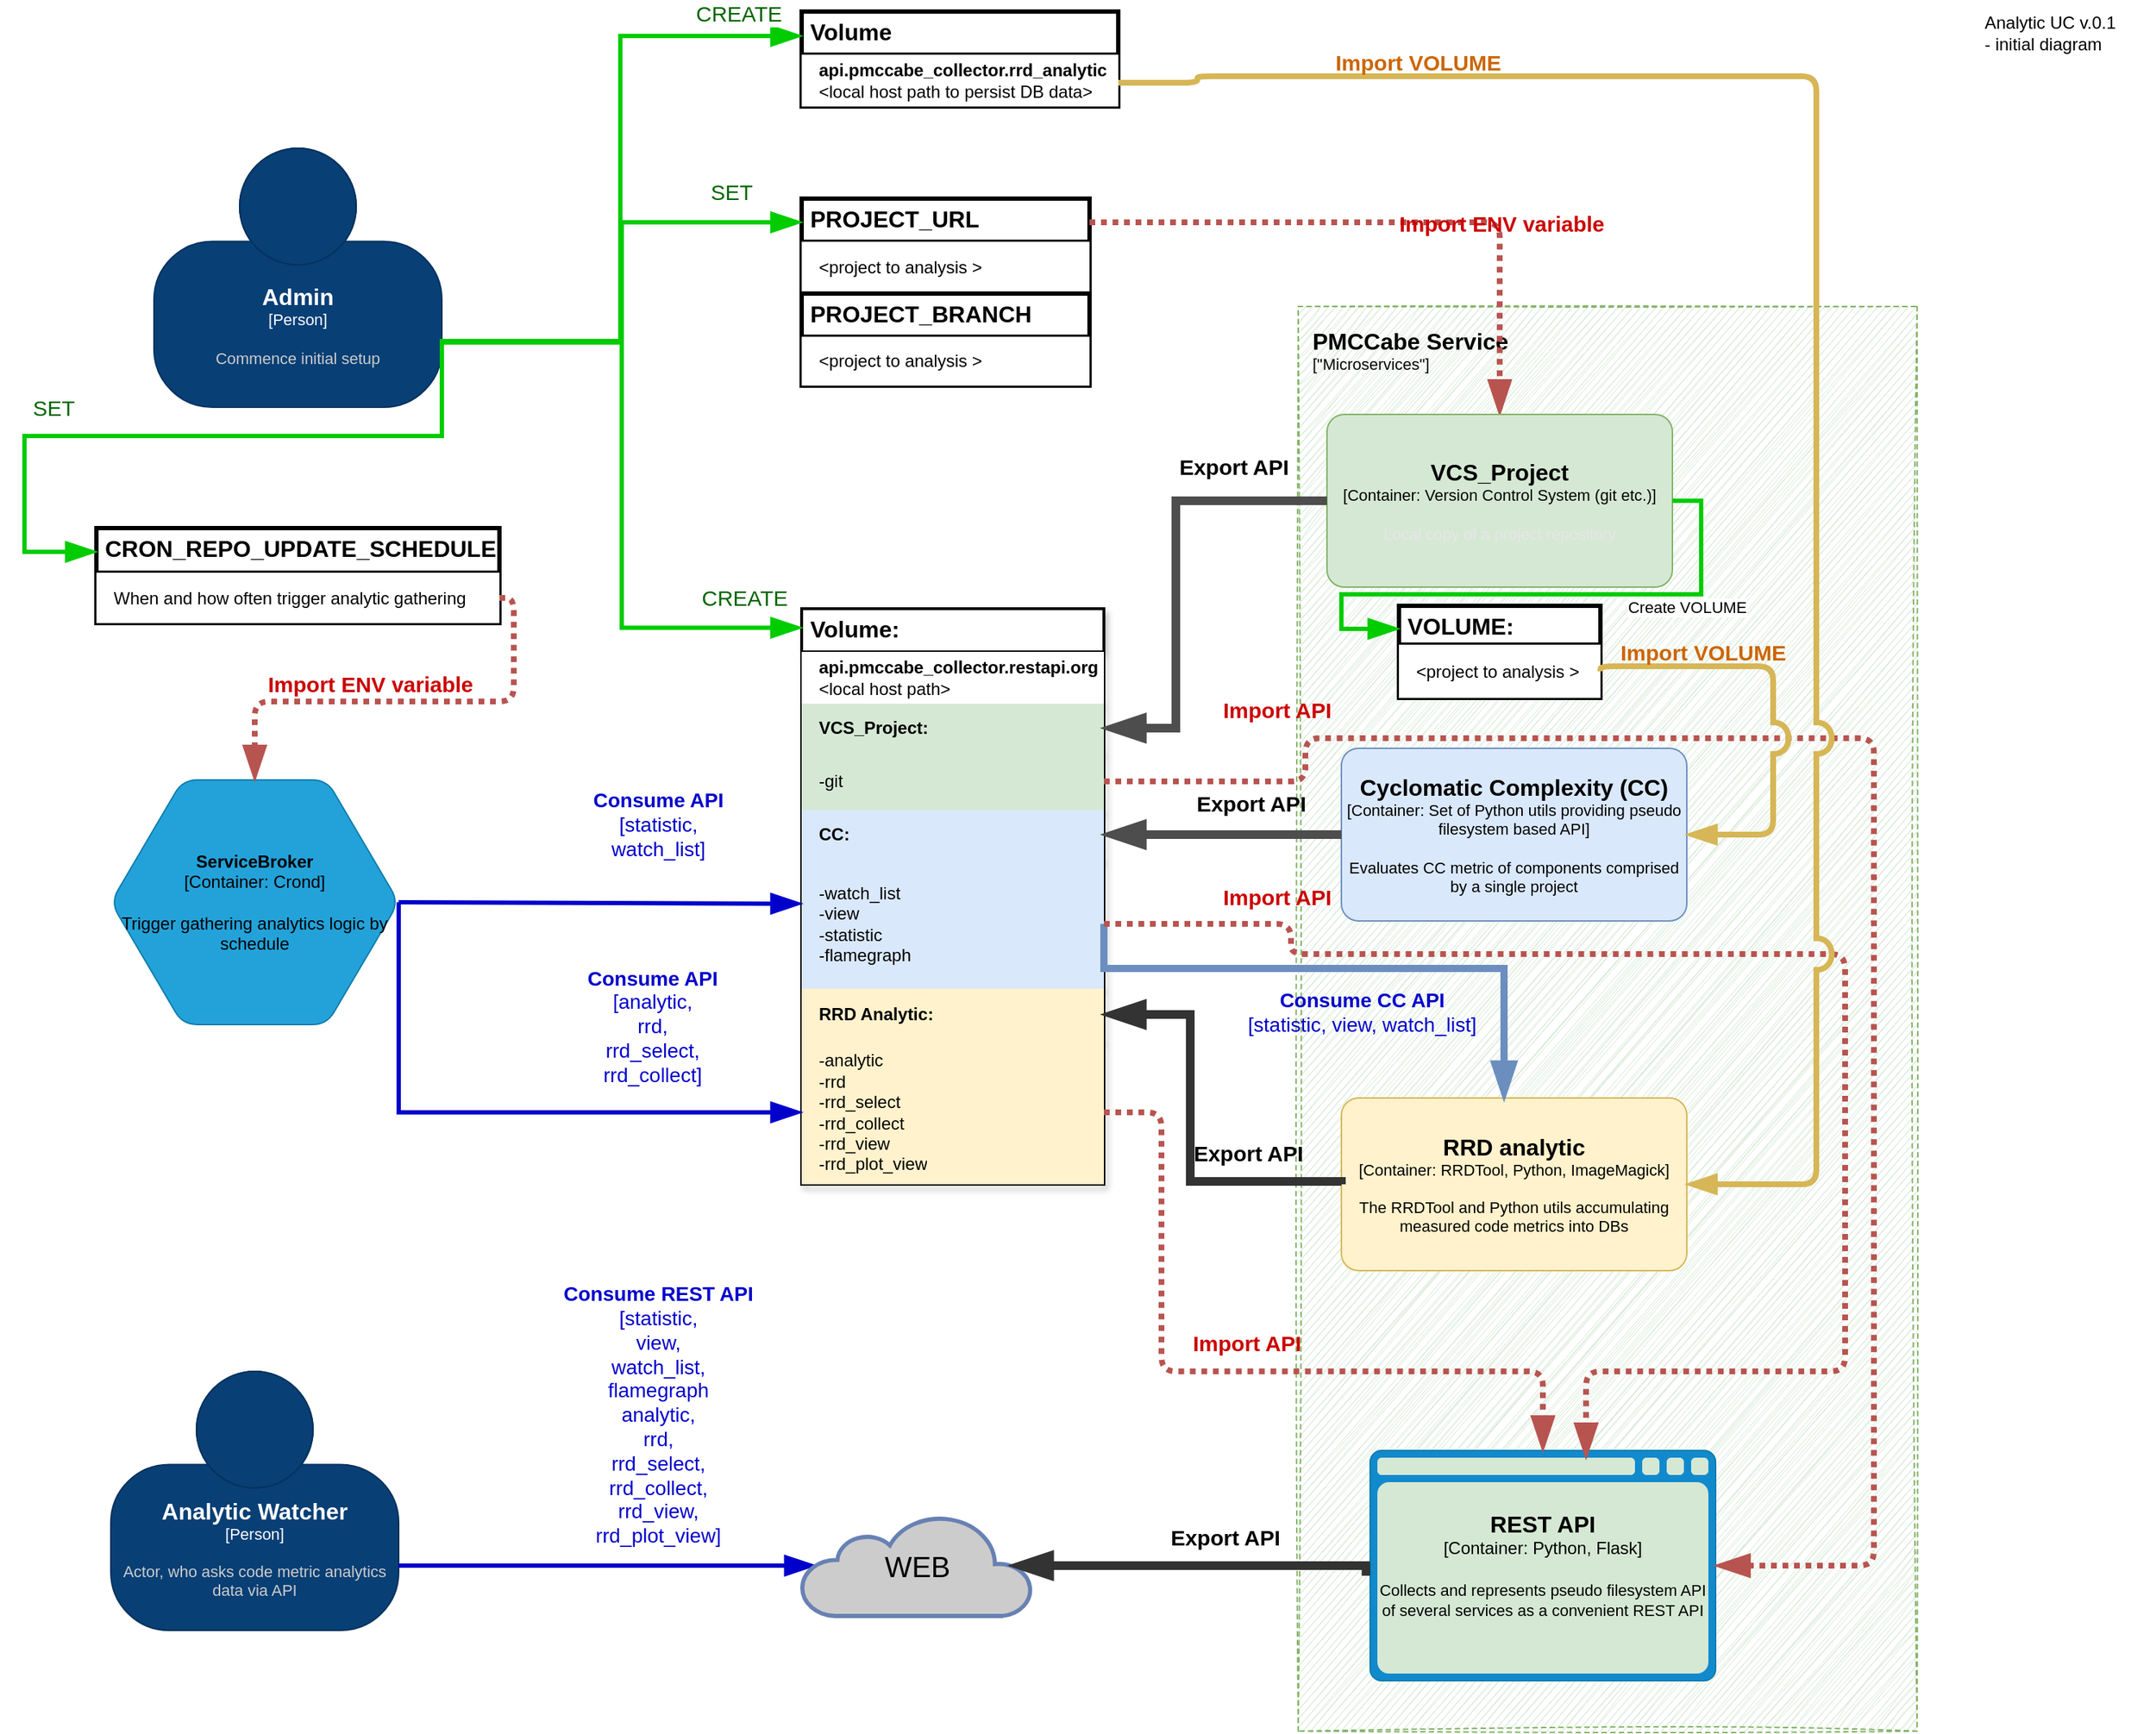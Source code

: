 <mxfile version="21.6.5" type="device">
  <diagram name="Page-1" id="IZ1iP5sBruCZ6rwAAdyG">
    <mxGraphModel dx="3110" dy="1865" grid="1" gridSize="10" guides="1" tooltips="1" connect="1" arrows="1" fold="1" page="1" pageScale="1" pageWidth="180" pageHeight="50" math="0" shadow="0">
      <root>
        <mxCell id="0" />
        <mxCell id="1" parent="0" />
        <object placeholders="1" c4Name="PMCCabe Service" c4Type="SystemScopeBoundary" c4Application="&quot;Microservices&quot;" label="&lt;font style=&quot;font-size: 16px&quot;&gt;&lt;b&gt;&lt;div style=&quot;text-align: left&quot;&gt;%c4Name%&lt;/div&gt;&lt;/b&gt;&lt;/font&gt;&lt;div style=&quot;text-align: left&quot;&gt;[%c4Application%]&lt;/div&gt;" id="Bd3FaW5UfeAnrvADQC-J-1">
          <mxCell style="rounded=0;fontSize=11;whiteSpace=wrap;html=1;arcSize=20;labelBackgroundColor=none;align=left;verticalAlign=top;labelBorderColor=none;spacingTop=0;spacing=10;metaEdit=1;rotatable=0;perimeter=rectanglePerimeter;noLabel=0;labelPadding=0;allowArrows=0;connectable=0;expand=0;recursiveResize=0;editable=1;pointerEvents=0;absoluteArcSize=1;points=[[0.25,0,0],[0.5,0,0],[0.75,0,0],[1,0.25,0],[1,0.5,0],[1,0.75,0],[0.75,1,0],[0.5,1,0],[0.25,1,0],[0,0.75,0],[0,0.5,0],[0,0.25,0]];fillColor=#d5e8d4;strokeColor=#82b366;dashed=1;glass=0;sketch=1;curveFitting=1;jiggle=2;shadow=0;" vertex="1" parent="1">
            <mxGeometry x="275" y="-270" width="430" height="990" as="geometry" />
          </mxCell>
        </object>
        <object placeholders="1" c4Name="Cyclomatic Complexity (CC)" c4Type="Container" c4Technology="Set of Python utils providing pseudo filesystem based API" c4Description="Evaluates CC metric of components comprised by a single project" label="&lt;font style=&quot;font-size: 16px&quot;&gt;&lt;b&gt;%c4Name%&lt;/b&gt;&lt;/font&gt;&lt;div&gt;[%c4Type%: %c4Technology%]&lt;/div&gt;&lt;br&gt;&lt;div&gt;&lt;font style=&quot;font-size: 11px&quot;&gt;&lt;font&gt;%c4Description%&lt;/font&gt;&lt;/font&gt;&lt;/div&gt;" id="Bd3FaW5UfeAnrvADQC-J-2">
          <mxCell style="rounded=1;whiteSpace=wrap;html=1;fontSize=11;labelBackgroundColor=none;fillColor=#dae8fc;align=center;arcSize=10;strokeColor=#6c8ebf;metaEdit=1;resizable=0;points=[[0.25,0,0],[0.5,0,0],[0.75,0,0],[1,0.25,0],[1,0.5,0],[1,0.75,0],[0.75,1,0],[0.5,1,0],[0.25,1,0],[0,0.75,0],[0,0.5,0],[0,0.25,0]];" vertex="1" parent="1">
            <mxGeometry x="305" y="37" width="240" height="120" as="geometry" />
          </mxCell>
        </object>
        <object placeholders="1" c4Name="RRD analytic" c4Type="Container" c4Technology="RRDTool, Python, ImageMagick" c4Description="The RRDTool and Python utils accumulating measured code metrics into DBs" label="&lt;font style=&quot;font-size: 16px&quot;&gt;&lt;b&gt;%c4Name%&lt;/b&gt;&lt;/font&gt;&lt;div&gt;[%c4Type%: %c4Technology%]&lt;/div&gt;&lt;br&gt;&lt;div&gt;&lt;font style=&quot;font-size: 11px&quot;&gt;&lt;font&gt;%c4Description%&lt;/font&gt;&lt;/font&gt;&lt;/div&gt;" id="Bd3FaW5UfeAnrvADQC-J-3">
          <mxCell style="rounded=1;whiteSpace=wrap;html=1;fontSize=11;labelBackgroundColor=none;fillColor=#fff2cc;align=center;arcSize=10;strokeColor=#d6b656;metaEdit=1;resizable=0;points=[[0.25,0,0],[0.5,0,0],[0.75,0,0],[1,0.25,0],[1,0.5,0],[1,0.75,0],[0.75,1,0],[0.5,1,0],[0.25,1,0],[0,0.75,0],[0,0.5,0],[0,0.25,0]];labelBorderColor=none;fontColor=#000000;" vertex="1" parent="1">
            <mxGeometry x="305" y="280" width="240" height="120" as="geometry" />
          </mxCell>
        </object>
        <object placeholders="1" c4Type="REST API" c4Container="Container" c4Technology="Python, Flask" c4Description="Collects and represents pseudo filesystem API of several services as a convenient REST API" label="&lt;font style=&quot;font-size: 16px&quot;&gt;&lt;b&gt;%c4Type%&lt;/b&gt;&lt;/font&gt;&lt;div&gt;[%c4Container%:&amp;nbsp;%c4Technology%]&lt;/div&gt;&lt;br&gt;&lt;div&gt;&lt;font style=&quot;font-size: 11px&quot;&gt;&lt;font&gt;%c4Description%&lt;/font&gt;&lt;/font&gt;&lt;/div&gt;" id="Bd3FaW5UfeAnrvADQC-J-4">
          <mxCell style="shape=mxgraph.c4.webBrowserContainer2;whiteSpace=wrap;html=1;boundedLbl=1;rounded=0;labelBackgroundColor=none;strokeColor=#82b366;fillColor=#d5e8d4;strokeColor=#118ACD;strokeColor2=#0E7DAD;fontSize=12;align=center;metaEdit=1;points=[[0.5,0,0],[1,0.25,0],[1,0.5,0],[1,0.75,0],[0.5,1,0],[0,0.75,0],[0,0.5,0],[0,0.25,0]];resizable=0;" vertex="1" parent="1">
            <mxGeometry x="325" y="525" width="240" height="160" as="geometry" />
          </mxCell>
        </object>
        <object placeholders="1" c4Name="Analytic Watcher" c4Type="Person" c4Description="Actor, who asks code metric analytics data via API" label="&lt;font style=&quot;font-size: 16px&quot;&gt;&lt;b&gt;%c4Name%&lt;/b&gt;&lt;/font&gt;&lt;div&gt;[%c4Type%]&lt;/div&gt;&lt;br&gt;&lt;div&gt;&lt;font style=&quot;font-size: 11px&quot;&gt;&lt;font color=&quot;#cccccc&quot;&gt;%c4Description%&lt;/font&gt;&lt;/div&gt;" id="Bd3FaW5UfeAnrvADQC-J-5">
          <mxCell style="html=1;fontSize=11;dashed=0;whiteSpace=wrap;fillColor=#083F75;strokeColor=#06315C;fontColor=#ffffff;shape=mxgraph.c4.person2;align=center;metaEdit=1;points=[[0.5,0,0],[1,0.5,0],[1,0.75,0],[0.75,1,0],[0.5,1,0],[0.25,1,0],[0,0.75,0],[0,0.5,0]];resizable=0;" vertex="1" parent="1">
            <mxGeometry x="-550" y="470" width="200" height="180" as="geometry" />
          </mxCell>
        </object>
        <mxCell id="Bd3FaW5UfeAnrvADQC-J-6" value="Volume: " style="shape=table;startSize=30;container=1;collapsible=0;childLayout=tableLayout;fontSize=16;align=left;verticalAlign=top;fontStyle=1;spacingLeft=6;spacing=0;resizable=0;strokeWidth=2;perimeterSpacing=0;rounded=0;shadow=1;gradientColor=none;fillStyle=auto;strokeColor=#000000;" vertex="1" parent="1">
          <mxGeometry x="-70" y="-60" width="210" height="400" as="geometry" />
        </mxCell>
        <mxCell id="Bd3FaW5UfeAnrvADQC-J-7" value="" style="shape=tableRow;horizontal=0;startSize=0;swimlaneHead=0;swimlaneBody=0;strokeColor=inherit;top=0;left=0;bottom=0;right=0;collapsible=0;dropTarget=0;fillColor=none;points=[[0,0.5],[1,0.5]];portConstraint=eastwest;fontSize=12;" vertex="1" parent="Bd3FaW5UfeAnrvADQC-J-6">
          <mxGeometry y="30" width="210" height="36" as="geometry" />
        </mxCell>
        <mxCell id="Bd3FaW5UfeAnrvADQC-J-8" value="&lt;b&gt;api.pmccabe_collector.restapi.org&lt;/b&gt;&lt;br&gt;&amp;lt;local host path&amp;gt;" style="shape=partialRectangle;html=1;whiteSpace=wrap;connectable=0;overflow=hidden;top=0;left=0;bottom=0;right=0;pointerEvents=1;fontSize=12;align=left;spacingLeft=10;spacingRight=4;" vertex="1" parent="Bd3FaW5UfeAnrvADQC-J-7">
          <mxGeometry width="210" height="36" as="geometry">
            <mxRectangle width="210" height="36" as="alternateBounds" />
          </mxGeometry>
        </mxCell>
        <mxCell id="Bd3FaW5UfeAnrvADQC-J-48" value="" style="shape=tableRow;horizontal=0;startSize=0;swimlaneHead=0;swimlaneBody=0;strokeColor=inherit;top=0;left=0;bottom=0;right=0;collapsible=0;dropTarget=0;fillColor=none;points=[[0,0.5],[1,0.5]];portConstraint=eastwest;fontSize=12;" vertex="1" parent="Bd3FaW5UfeAnrvADQC-J-6">
          <mxGeometry y="66" width="210" height="34" as="geometry" />
        </mxCell>
        <mxCell id="Bd3FaW5UfeAnrvADQC-J-49" value="&lt;b&gt;VCS_Project:&lt;/b&gt;" style="shape=partialRectangle;html=1;whiteSpace=wrap;connectable=0;strokeColor=#82b366;overflow=hidden;fillColor=#d5e8d4;top=0;left=0;bottom=0;right=0;pointerEvents=1;fontSize=12;align=left;spacingLeft=10;spacingRight=4;" vertex="1" parent="Bd3FaW5UfeAnrvADQC-J-48">
          <mxGeometry width="210" height="34" as="geometry">
            <mxRectangle width="210" height="34" as="alternateBounds" />
          </mxGeometry>
        </mxCell>
        <mxCell id="Bd3FaW5UfeAnrvADQC-J-50" value="" style="shape=tableRow;horizontal=0;startSize=0;swimlaneHead=0;swimlaneBody=0;strokeColor=inherit;top=0;left=0;bottom=0;right=0;collapsible=0;dropTarget=0;fillColor=none;points=[[0,0.5],[1,0.5]];portConstraint=eastwest;fontSize=12;" vertex="1" parent="Bd3FaW5UfeAnrvADQC-J-6">
          <mxGeometry y="100" width="210" height="40" as="geometry" />
        </mxCell>
        <mxCell id="Bd3FaW5UfeAnrvADQC-J-51" value="-git" style="shape=partialRectangle;html=1;whiteSpace=wrap;connectable=0;strokeColor=#82b366;overflow=hidden;fillColor=#d5e8d4;top=0;left=0;bottom=0;right=0;pointerEvents=1;fontSize=12;align=left;spacingLeft=10;spacingRight=4;" vertex="1" parent="Bd3FaW5UfeAnrvADQC-J-50">
          <mxGeometry width="210" height="40" as="geometry">
            <mxRectangle width="210" height="40" as="alternateBounds" />
          </mxGeometry>
        </mxCell>
        <mxCell id="Bd3FaW5UfeAnrvADQC-J-9" value="" style="shape=tableRow;horizontal=0;startSize=0;swimlaneHead=0;swimlaneBody=0;strokeColor=inherit;top=0;left=0;bottom=0;right=0;collapsible=0;dropTarget=0;fillColor=none;points=[[0,0.5],[1,0.5]];portConstraint=eastwest;fontSize=12;" vertex="1" parent="Bd3FaW5UfeAnrvADQC-J-6">
          <mxGeometry y="140" width="210" height="34" as="geometry" />
        </mxCell>
        <mxCell id="Bd3FaW5UfeAnrvADQC-J-10" value="&lt;b&gt;CC:&lt;/b&gt;" style="shape=partialRectangle;html=1;whiteSpace=wrap;connectable=0;strokeColor=#6c8ebf;overflow=hidden;fillColor=#dae8fc;top=0;left=0;bottom=0;right=0;pointerEvents=1;fontSize=12;align=left;spacingLeft=10;spacingRight=4;" vertex="1" parent="Bd3FaW5UfeAnrvADQC-J-9">
          <mxGeometry width="210" height="34" as="geometry">
            <mxRectangle width="210" height="34" as="alternateBounds" />
          </mxGeometry>
        </mxCell>
        <mxCell id="Bd3FaW5UfeAnrvADQC-J-11" value="" style="shape=tableRow;horizontal=0;startSize=0;swimlaneHead=0;swimlaneBody=0;strokeColor=inherit;top=0;left=0;bottom=0;right=0;collapsible=0;dropTarget=0;fillColor=none;points=[[0,0.5],[1,0.5]];portConstraint=eastwest;fontSize=12;" vertex="1" parent="Bd3FaW5UfeAnrvADQC-J-6">
          <mxGeometry y="174" width="210" height="90" as="geometry" />
        </mxCell>
        <mxCell id="Bd3FaW5UfeAnrvADQC-J-12" value="-watch_list&lt;br&gt;-view&lt;br&gt;-statistic&lt;br&gt;-flamegraph" style="shape=partialRectangle;html=1;whiteSpace=wrap;connectable=0;strokeColor=#6c8ebf;overflow=hidden;fillColor=#dae8fc;top=0;left=0;bottom=0;right=0;pointerEvents=1;fontSize=12;align=left;spacingLeft=10;spacingRight=4;" vertex="1" parent="Bd3FaW5UfeAnrvADQC-J-11">
          <mxGeometry width="210" height="90" as="geometry">
            <mxRectangle width="210" height="90" as="alternateBounds" />
          </mxGeometry>
        </mxCell>
        <mxCell id="Bd3FaW5UfeAnrvADQC-J-13" value="" style="shape=tableRow;horizontal=0;startSize=0;swimlaneHead=0;swimlaneBody=0;strokeColor=inherit;top=0;left=0;bottom=0;right=0;collapsible=0;dropTarget=0;fillColor=none;points=[[0,0.5],[1,0.5]];portConstraint=eastwest;fontSize=12;" vertex="1" parent="Bd3FaW5UfeAnrvADQC-J-6">
          <mxGeometry y="264" width="210" height="36" as="geometry" />
        </mxCell>
        <mxCell id="Bd3FaW5UfeAnrvADQC-J-14" value="&lt;b&gt;RRD Analytic:&lt;/b&gt;" style="shape=partialRectangle;html=1;whiteSpace=wrap;connectable=0;strokeColor=#d6b656;overflow=hidden;fillColor=#fff2cc;top=0;left=0;bottom=0;right=0;pointerEvents=1;fontSize=12;align=left;spacingLeft=10;spacingRight=4;" vertex="1" parent="Bd3FaW5UfeAnrvADQC-J-13">
          <mxGeometry width="210" height="36" as="geometry">
            <mxRectangle width="210" height="36" as="alternateBounds" />
          </mxGeometry>
        </mxCell>
        <mxCell id="Bd3FaW5UfeAnrvADQC-J-15" value="" style="shape=tableRow;horizontal=0;startSize=0;swimlaneHead=0;swimlaneBody=0;strokeColor=inherit;top=0;left=0;bottom=0;right=0;collapsible=0;dropTarget=0;fillColor=none;points=[[0,0.5],[1,0.5]];portConstraint=eastwest;fontSize=12;" vertex="1" parent="Bd3FaW5UfeAnrvADQC-J-6">
          <mxGeometry y="300" width="210" height="100" as="geometry" />
        </mxCell>
        <mxCell id="Bd3FaW5UfeAnrvADQC-J-16" value="-analytic&lt;br&gt;-rrd&lt;br&gt;-rrd_select&lt;br&gt;-rrd_collect&lt;br&gt;-rrd_view&lt;br&gt;-rrd_plot_view" style="shape=partialRectangle;html=1;whiteSpace=wrap;connectable=0;strokeColor=#d6b656;overflow=hidden;fillColor=#fff2cc;top=0;left=0;bottom=0;right=0;pointerEvents=1;fontSize=12;align=left;spacingLeft=10;spacingRight=4;" vertex="1" parent="Bd3FaW5UfeAnrvADQC-J-15">
          <mxGeometry width="210" height="100" as="geometry">
            <mxRectangle width="210" height="100" as="alternateBounds" />
          </mxGeometry>
        </mxCell>
        <object placeholders="1" c4Type="Relationship" id="Bd3FaW5UfeAnrvADQC-J-17">
          <mxCell style="endArrow=blockThin;html=1;fontSize=10;fontColor=#404040;strokeWidth=6;endFill=1;strokeColor=#333333;elbow=vertical;metaEdit=1;endSize=14;startSize=14;jumpStyle=arc;jumpSize=16;rounded=0;edgeStyle=orthogonalEdgeStyle;exitX=0;exitY=0.5;exitDx=0;exitDy=0;exitPerimeter=0;entryX=1;entryY=0.5;entryDx=0;entryDy=0;" edge="1" parent="1" source="Bd3FaW5UfeAnrvADQC-J-3" target="Bd3FaW5UfeAnrvADQC-J-13">
            <mxGeometry width="240" relative="1" as="geometry">
              <mxPoint x="25" y="420" as="sourcePoint" />
              <mxPoint x="195" y="222" as="targetPoint" />
              <Array as="points">
                <mxPoint x="305" y="338" />
                <mxPoint x="200" y="338" />
                <mxPoint x="200" y="222" />
              </Array>
            </mxGeometry>
          </mxCell>
        </object>
        <mxCell id="Bd3FaW5UfeAnrvADQC-J-18" value="Export API" style="edgeLabel;html=1;align=center;verticalAlign=middle;resizable=0;points=[];fontSize=15;labelBackgroundColor=none;fontStyle=1" vertex="1" connectable="0" parent="Bd3FaW5UfeAnrvADQC-J-17">
          <mxGeometry x="-0.222" y="-3" relative="1" as="geometry">
            <mxPoint x="37" y="-17" as="offset" />
          </mxGeometry>
        </mxCell>
        <object placeholders="1" c4Type="Relationship" c4Technology="statistic, view, watch_list" c4Description="Consume CC API" label="&lt;div style=&quot;text-align: left; font-size: 14px;&quot;&gt;&lt;div style=&quot;text-align: center; font-size: 14px;&quot;&gt;&lt;b style=&quot;font-size: 14px;&quot;&gt;%c4Description%&lt;/b&gt;&lt;/div&gt;&lt;div style=&quot;text-align: center; font-size: 14px;&quot;&gt;[%c4Technology%]&lt;/div&gt;&lt;/div&gt;" id="Bd3FaW5UfeAnrvADQC-J-19">
          <mxCell style="endArrow=blockThin;html=1;fontSize=14;fontColor=#0000CC;strokeWidth=5;endFill=1;strokeColor=#6c8ebf;elbow=vertical;metaEdit=1;endSize=14;startSize=14;jumpStyle=arc;jumpSize=16;rounded=0;edgeStyle=orthogonalEdgeStyle;exitX=1;exitY=0.5;exitDx=0;exitDy=0;entryX=0.471;entryY=0.008;entryDx=0;entryDy=0;entryPerimeter=0;labelBackgroundColor=none;fillColor=#dae8fc;" edge="1" parent="1" source="Bd3FaW5UfeAnrvADQC-J-11" target="Bd3FaW5UfeAnrvADQC-J-3">
            <mxGeometry x="0.049" y="-30" width="240" relative="1" as="geometry">
              <mxPoint x="195" y="159" as="sourcePoint" />
              <mxPoint x="265" y="420" as="targetPoint" />
              <Array as="points">
                <mxPoint x="140" y="190" />
                <mxPoint x="418" y="190" />
              </Array>
              <mxPoint as="offset" />
            </mxGeometry>
          </mxCell>
        </object>
        <object placeholders="1" c4Type="Export API" id="Bd3FaW5UfeAnrvADQC-J-20">
          <mxCell style="endArrow=blockThin;html=1;fontSize=10;fontColor=#404040;strokeWidth=6;endFill=1;strokeColor=#4D4D4D;elbow=vertical;metaEdit=1;endSize=14;startSize=14;jumpStyle=arc;jumpSize=16;rounded=0;edgeStyle=orthogonalEdgeStyle;exitX=0;exitY=0.5;exitDx=0;exitDy=0;exitPerimeter=0;entryX=1;entryY=0.5;entryDx=0;entryDy=0;" edge="1" parent="1" source="Bd3FaW5UfeAnrvADQC-J-2" target="Bd3FaW5UfeAnrvADQC-J-9">
            <mxGeometry width="240" relative="1" as="geometry">
              <mxPoint x="25" y="420" as="sourcePoint" />
              <mxPoint x="195" y="97.0" as="targetPoint" />
              <Array as="points" />
            </mxGeometry>
          </mxCell>
        </object>
        <mxCell id="Bd3FaW5UfeAnrvADQC-J-21" value="Export API" style="edgeLabel;html=1;align=center;verticalAlign=middle;resizable=0;points=[];fontSize=15;labelBackgroundColor=none;fontStyle=1" vertex="1" connectable="0" parent="Bd3FaW5UfeAnrvADQC-J-20">
          <mxGeometry x="-0.123" y="-4" relative="1" as="geometry">
            <mxPoint x="9" y="-18" as="offset" />
          </mxGeometry>
        </mxCell>
        <mxCell id="Bd3FaW5UfeAnrvADQC-J-22" value="PROJECT_URL" style="shape=table;startSize=30;container=1;collapsible=0;childLayout=tableLayout;fontSize=16;align=left;verticalAlign=top;fontStyle=1;spacingLeft=6;spacing=0;resizable=0;strokeWidth=3;" vertex="1" parent="1">
          <mxGeometry x="-70" y="-345" width="200" height="66" as="geometry" />
        </mxCell>
        <mxCell id="Bd3FaW5UfeAnrvADQC-J-23" value="" style="shape=tableRow;horizontal=0;startSize=0;swimlaneHead=0;swimlaneBody=0;strokeColor=inherit;top=0;left=0;bottom=0;right=0;collapsible=0;dropTarget=0;fillColor=none;points=[[0,0.5],[1,0.5]];portConstraint=eastwest;fontSize=12;" vertex="1" parent="Bd3FaW5UfeAnrvADQC-J-22">
          <mxGeometry y="30" width="200" height="36" as="geometry" />
        </mxCell>
        <mxCell id="Bd3FaW5UfeAnrvADQC-J-24" value="&amp;lt;project to analysis &amp;gt;" style="shape=partialRectangle;html=1;whiteSpace=wrap;connectable=0;overflow=hidden;top=0;left=0;bottom=0;right=0;pointerEvents=1;fontSize=12;align=left;spacingLeft=10;spacingRight=4;" vertex="1" parent="Bd3FaW5UfeAnrvADQC-J-23">
          <mxGeometry width="200" height="36" as="geometry">
            <mxRectangle width="200" height="36" as="alternateBounds" />
          </mxGeometry>
        </mxCell>
        <object placeholders="1" c4Type="Relationship" c4Description="Import ENV variable" label="&lt;div style=&quot;text-align: left; font-size: 15px;&quot;&gt;&lt;div style=&quot;text-align: center; font-size: 15px;&quot;&gt;&lt;b style=&quot;font-size: 15px;&quot;&gt;%c4Description%&lt;/b&gt;&lt;/div&gt;&lt;/div&gt;" id="Bd3FaW5UfeAnrvADQC-J-25">
          <mxCell style="endArrow=blockThin;html=1;fontSize=15;fontColor=#CC0000;strokeWidth=4;endFill=1;strokeColor=#b85450;elbow=vertical;metaEdit=1;endSize=14;startSize=14;jumpStyle=arc;jumpSize=16;rounded=1;edgeStyle=orthogonalEdgeStyle;exitX=1;exitY=0.25;exitDx=0;exitDy=0;entryX=0.5;entryY=0;entryDx=0;entryDy=0;entryPerimeter=0;fillColor=#f8cecc;labelBackgroundColor=none;dashed=1;dashPattern=1 1;" edge="1" parent="1" source="Bd3FaW5UfeAnrvADQC-J-22" target="Bd3FaW5UfeAnrvADQC-J-40">
            <mxGeometry x="0.266" y="-21" width="240" relative="1" as="geometry">
              <mxPoint x="185" y="-328.5" as="sourcePoint" />
              <mxPoint x="245" y="60" as="targetPoint" />
              <mxPoint x="21" y="-21" as="offset" />
            </mxGeometry>
          </mxCell>
        </object>
        <object placeholders="1" c4Type="Relationship" c4Description="Import API" label="&lt;div style=&quot;text-align: left; font-size: 15px;&quot;&gt;&lt;div style=&quot;text-align: center; font-size: 15px;&quot;&gt;&lt;b style=&quot;font-size: 15px;&quot;&gt;%c4Description%&lt;/b&gt;&lt;/div&gt;&lt;/div&gt;" id="Bd3FaW5UfeAnrvADQC-J-26">
          <mxCell style="endArrow=blockThin;html=1;fontSize=15;fontColor=#CC0000;strokeWidth=4;endFill=1;strokeColor=#b85450;elbow=vertical;metaEdit=1;endSize=14;startSize=14;jumpStyle=arc;jumpSize=16;rounded=1;edgeStyle=orthogonalEdgeStyle;exitX=1;exitY=0.5;exitDx=0;exitDy=0;fillColor=#f8cecc;entryX=0.625;entryY=0.031;entryDx=0;entryDy=0;entryPerimeter=0;dashed=1;dashPattern=1 1;labelBackgroundColor=none;" edge="1" parent="1" source="Bd3FaW5UfeAnrvADQC-J-11" target="Bd3FaW5UfeAnrvADQC-J-4">
            <mxGeometry x="-0.775" y="19" width="240" relative="1" as="geometry">
              <mxPoint x="195" y="159" as="sourcePoint" />
              <mxPoint x="135" y="510" as="targetPoint" />
              <Array as="points">
                <mxPoint x="270" y="159" />
                <mxPoint x="270" y="180" />
                <mxPoint x="655" y="180" />
                <mxPoint x="655" y="470" />
                <mxPoint x="475" y="470" />
              </Array>
              <mxPoint as="offset" />
            </mxGeometry>
          </mxCell>
        </object>
        <object placeholders="1" c4Type="Relationship" c4Description="Import API" label="&lt;div style=&quot;text-align: left; font-size: 15px;&quot;&gt;&lt;div style=&quot;text-align: center; font-size: 15px;&quot;&gt;&lt;b style=&quot;font-size: 15px;&quot;&gt;%c4Description%&lt;/b&gt;&lt;/div&gt;&lt;/div&gt;" id="Bd3FaW5UfeAnrvADQC-J-27">
          <mxCell style="endArrow=blockThin;html=1;fontSize=15;fontColor=#CC0000;strokeWidth=4;endFill=1;strokeColor=#b85450;elbow=vertical;metaEdit=1;endSize=14;startSize=14;jumpStyle=arc;jumpSize=16;rounded=1;edgeStyle=orthogonalEdgeStyle;exitX=1;exitY=0.5;exitDx=0;exitDy=0;entryX=0.5;entryY=0;entryDx=0;entryDy=0;entryPerimeter=0;fillColor=#f8cecc;dashed=1;dashPattern=1 1;labelBackgroundColor=none;" edge="1" parent="1" source="Bd3FaW5UfeAnrvADQC-J-15" target="Bd3FaW5UfeAnrvADQC-J-4">
            <mxGeometry x="0.031" y="20" width="240" relative="1" as="geometry">
              <mxPoint x="195" y="290.0" as="sourcePoint" />
              <mxPoint x="95" y="535" as="targetPoint" />
              <Array as="points">
                <mxPoint x="180" y="290" />
                <mxPoint x="180" y="470" />
                <mxPoint x="445" y="470" />
              </Array>
              <mxPoint as="offset" />
            </mxGeometry>
          </mxCell>
        </object>
        <object placeholders="1" c4Type="Relationship" c4Technology="statistic,&#xa;watch_list" c4Description="Consume API" label="&lt;div style=&quot;text-align: left; font-size: 14px;&quot;&gt;&lt;div style=&quot;text-align: center; font-size: 14px;&quot;&gt;&lt;b style=&quot;font-size: 14px;&quot;&gt;%c4Description%&lt;/b&gt;&lt;/div&gt;&lt;div style=&quot;text-align: center; font-size: 14px;&quot;&gt;[%c4Technology%]&lt;/div&gt;&lt;/div&gt;" id="Bd3FaW5UfeAnrvADQC-J-28">
          <mxCell style="endArrow=blockThin;html=1;fontSize=14;fontColor=#0000CC;strokeWidth=3;endFill=1;strokeColor=#0000CC;elbow=vertical;metaEdit=1;endSize=14;startSize=14;jumpStyle=arc;jumpSize=16;rounded=0;edgeStyle=orthogonalEdgeStyle;exitX=1;exitY=0.5;exitDx=0;exitDy=0;exitPerimeter=0;labelBackgroundColor=none;" edge="1" parent="1" source="Bd3FaW5UfeAnrvADQC-J-71">
            <mxGeometry x="0.284" y="55" width="240" relative="1" as="geometry">
              <mxPoint x="-50" y="330" as="sourcePoint" />
              <mxPoint x="-70" y="145" as="targetPoint" />
              <Array as="points">
                <mxPoint x="-310" y="145" />
              </Array>
              <mxPoint as="offset" />
            </mxGeometry>
          </mxCell>
        </object>
        <object placeholders="1" c4Type="Relationship" c4Technology="analytic,&#xa;rrd,&#xa;rrd_select,&#xa;rrd_collect" c4Description="Consume API" label="&lt;div style=&quot;text-align: left; font-size: 14px;&quot;&gt;&lt;div style=&quot;text-align: center; font-size: 14px;&quot;&gt;&lt;b style=&quot;font-size: 14px;&quot;&gt;%c4Description%&lt;/b&gt;&lt;/div&gt;&lt;div style=&quot;text-align: center; font-size: 14px;&quot;&gt;[%c4Technology%]&lt;/div&gt;&lt;/div&gt;" id="Bd3FaW5UfeAnrvADQC-J-29">
          <mxCell style="endArrow=blockThin;html=1;fontSize=14;fontColor=#0000CC;strokeWidth=3;endFill=1;strokeColor=#0000CC;elbow=vertical;metaEdit=1;endSize=14;startSize=14;jumpStyle=arc;jumpSize=16;rounded=0;edgeStyle=orthogonalEdgeStyle;exitX=1;exitY=0.5;exitDx=0;exitDy=0;exitPerimeter=0;labelBackgroundColor=none;entryX=0;entryY=0.5;entryDx=0;entryDy=0;" edge="1" parent="1" source="Bd3FaW5UfeAnrvADQC-J-71" target="Bd3FaW5UfeAnrvADQC-J-15">
            <mxGeometry x="0.506" y="60" width="240" relative="1" as="geometry">
              <mxPoint x="-310" y="425" as="sourcePoint" />
              <mxPoint x="-70" y="270" as="targetPoint" />
              <Array as="points">
                <mxPoint x="-350" y="290" />
              </Array>
              <mxPoint x="1" as="offset" />
            </mxGeometry>
          </mxCell>
        </object>
        <object placeholders="1" c4Type="Relationship" c4Technology="statistic,&#xa;view,&#xa;watch_list,&#xa;flamegraph&#xa;analytic,&#xa;rrd,&#xa;rrd_select,&#xa;rrd_collect,&#xa;rrd_view,&#xa;rrd_plot_view" c4Description="Consume REST API" label="&lt;div style=&quot;text-align: left; font-size: 14px;&quot;&gt;&lt;div style=&quot;text-align: center; font-size: 14px;&quot;&gt;&lt;b style=&quot;font-size: 14px;&quot;&gt;%c4Description%&lt;/b&gt;&lt;/div&gt;&lt;div style=&quot;text-align: center; font-size: 14px;&quot;&gt;[%c4Technology%]&lt;/div&gt;&lt;/div&gt;" id="Bd3FaW5UfeAnrvADQC-J-30">
          <mxCell style="endArrow=blockThin;html=1;fontSize=14;fontColor=#0000CC;strokeWidth=3;endFill=1;strokeColor=#0000CC;elbow=vertical;metaEdit=1;endSize=14;startSize=14;jumpStyle=arc;jumpSize=16;rounded=0;edgeStyle=orthogonalEdgeStyle;exitX=1;exitY=0.75;exitDx=0;exitDy=0;exitPerimeter=0;entryX=0.06;entryY=0.5;entryDx=0;entryDy=0;entryPerimeter=0;labelBackgroundColor=none;" edge="1" parent="1" target="Bd3FaW5UfeAnrvADQC-J-32" source="Bd3FaW5UfeAnrvADQC-J-5">
            <mxGeometry x="0.243" y="105" width="240" relative="1" as="geometry">
              <mxPoint x="-310" y="425" as="sourcePoint" />
              <mxPoint x="-180" y="590" as="targetPoint" />
              <Array as="points">
                <mxPoint x="-320" y="605" />
                <mxPoint x="-320" y="605" />
              </Array>
              <mxPoint as="offset" />
            </mxGeometry>
          </mxCell>
        </object>
        <object placeholders="1" c4Name="Admin" c4Type="Person" c4Description="Commence initial setup" label="&lt;font style=&quot;font-size: 16px&quot;&gt;&lt;b&gt;%c4Name%&lt;/b&gt;&lt;/font&gt;&lt;div&gt;[%c4Type%]&lt;/div&gt;&lt;br&gt;&lt;div&gt;&lt;font style=&quot;font-size: 11px&quot;&gt;&lt;font color=&quot;#cccccc&quot;&gt;%c4Description%&lt;/font&gt;&lt;/div&gt;" id="Bd3FaW5UfeAnrvADQC-J-31">
          <mxCell style="html=1;fontSize=11;dashed=0;whiteSpace=wrap;fillColor=#083F75;strokeColor=#06315C;fontColor=#ffffff;shape=mxgraph.c4.person2;align=center;metaEdit=1;points=[[0.5,0,0],[1,0.5,0],[1,0.75,0],[0.75,1,0],[0.5,1,0],[0.25,1,0],[0,0.75,0],[0,0.5,0]];resizable=0;" vertex="1" parent="1">
            <mxGeometry x="-520" y="-380" width="200" height="180" as="geometry" />
          </mxCell>
        </object>
        <mxCell id="Bd3FaW5UfeAnrvADQC-J-32" value="&lt;font color=&quot;#000000&quot; style=&quot;font-size: 20px;&quot;&gt;WEB&lt;/font&gt;" style="html=1;outlineConnect=0;fillColor=#CCCCCC;strokeColor=#6881B3;gradientColor=none;gradientDirection=north;strokeWidth=2;shape=mxgraph.networks.cloud;fontColor=#ffffff;fontSize=20;" vertex="1" parent="1">
          <mxGeometry x="-70" y="570" width="160" height="70" as="geometry" />
        </mxCell>
        <object placeholders="1" c4Type="Relationship" id="Bd3FaW5UfeAnrvADQC-J-33">
          <mxCell style="endArrow=blockThin;html=1;fontSize=10;fontColor=#404040;strokeWidth=3;endFill=1;strokeColor=#00CC00;elbow=vertical;metaEdit=1;endSize=14;startSize=14;jumpStyle=arc;jumpSize=16;rounded=0;edgeStyle=orthogonalEdgeStyle;exitX=1;exitY=0.75;exitDx=0;exitDy=0;exitPerimeter=0;entryX=0;entryY=0.25;entryDx=0;entryDy=0;" edge="1" parent="1" source="Bd3FaW5UfeAnrvADQC-J-31" target="Bd3FaW5UfeAnrvADQC-J-22">
            <mxGeometry width="240" relative="1" as="geometry">
              <mxPoint x="-30" y="320" as="sourcePoint" />
              <mxPoint x="210" y="320" as="targetPoint" />
            </mxGeometry>
          </mxCell>
        </object>
        <mxCell id="Bd3FaW5UfeAnrvADQC-J-34" value="SET" style="edgeLabel;html=1;align=center;verticalAlign=middle;resizable=0;points=[];fontColor=#006600;fontSize=15;" vertex="1" connectable="0" parent="Bd3FaW5UfeAnrvADQC-J-33">
          <mxGeometry x="0.451" y="-4" relative="1" as="geometry">
            <mxPoint x="42" y="-26" as="offset" />
          </mxGeometry>
        </mxCell>
        <object placeholders="1" c4Type="Relationship" id="Bd3FaW5UfeAnrvADQC-J-35">
          <mxCell style="endArrow=blockThin;html=1;fontSize=10;fontColor=#404040;strokeWidth=3;endFill=1;strokeColor=#00CC00;elbow=vertical;metaEdit=1;endSize=14;startSize=14;jumpStyle=arc;jumpSize=16;rounded=0;edgeStyle=orthogonalEdgeStyle;exitX=1;exitY=0.75;exitDx=0;exitDy=0;exitPerimeter=0;entryX=0;entryY=0.023;entryDx=0;entryDy=0;entryPerimeter=0;" edge="1" parent="1">
            <mxGeometry width="240" relative="1" as="geometry">
              <mxPoint x="-320" y="-241" as="sourcePoint" />
              <mxPoint x="-70" y="-46.8" as="targetPoint" />
              <Array as="points">
                <mxPoint x="-320" y="-246" />
                <mxPoint x="-195" y="-246" />
                <mxPoint x="-195" y="-47" />
              </Array>
            </mxGeometry>
          </mxCell>
        </object>
        <mxCell id="Bd3FaW5UfeAnrvADQC-J-36" value="CREATE" style="edgeLabel;html=1;align=center;verticalAlign=middle;resizable=0;points=[];fontSize=15;fontColor=#006600;" vertex="1" connectable="0" parent="Bd3FaW5UfeAnrvADQC-J-35">
          <mxGeometry x="0.741" y="1" relative="1" as="geometry">
            <mxPoint x="18" y="-20" as="offset" />
          </mxGeometry>
        </mxCell>
        <object placeholders="1" c4Type="Relationship" id="Bd3FaW5UfeAnrvADQC-J-37">
          <mxCell style="endArrow=blockThin;html=1;fontSize=10;fontColor=#404040;strokeWidth=6;endFill=1;strokeColor=#333333;elbow=vertical;metaEdit=1;endSize=14;startSize=14;jumpStyle=arc;jumpSize=16;rounded=0;edgeStyle=orthogonalEdgeStyle;exitX=-0.012;exitY=0.544;exitDx=0;exitDy=0;exitPerimeter=0;entryX=0.91;entryY=0.5;entryDx=0;entryDy=0;entryPerimeter=0;" edge="1" parent="1" source="Bd3FaW5UfeAnrvADQC-J-4" target="Bd3FaW5UfeAnrvADQC-J-32">
            <mxGeometry width="240" relative="1" as="geometry">
              <mxPoint x="328.1" y="605" as="sourcePoint" />
              <mxPoint x="90.0" y="605" as="targetPoint" />
              <Array as="points">
                <mxPoint x="322" y="605" />
              </Array>
            </mxGeometry>
          </mxCell>
        </object>
        <mxCell id="Bd3FaW5UfeAnrvADQC-J-38" value="Export API" style="edgeLabel;html=1;align=center;verticalAlign=middle;resizable=0;points=[];labelBackgroundColor=none;fontSize=15;fontStyle=1" vertex="1" connectable="0" parent="Bd3FaW5UfeAnrvADQC-J-37">
          <mxGeometry x="-0.222" y="-3" relative="1" as="geometry">
            <mxPoint x="-7" y="-17" as="offset" />
          </mxGeometry>
        </mxCell>
        <mxCell id="Bd3FaW5UfeAnrvADQC-J-39" value="Analytic UC v.0.1&lt;br&gt;- initial diagram" style="text;html=1;strokeColor=none;fillColor=none;align=left;verticalAlign=middle;whiteSpace=wrap;rounded=0;" vertex="1" parent="1">
          <mxGeometry x="750" y="-475" width="120" height="30" as="geometry" />
        </mxCell>
        <object placeholders="1" c4Name="VCS_Project" c4Type="Container" c4Technology="Version Control System (git etc.)" c4Description="Local copy of a project repository" label="&lt;font style=&quot;font-size: 16px&quot;&gt;&lt;b&gt;%c4Name%&lt;/b&gt;&lt;/font&gt;&lt;div&gt;[%c4Type%: %c4Technology%]&lt;/div&gt;&lt;br&gt;&lt;div&gt;&lt;font style=&quot;font-size: 11px&quot;&gt;&lt;font color=&quot;#E6E6E6&quot;&gt;%c4Description%&lt;/font&gt;&lt;/div&gt;" id="Bd3FaW5UfeAnrvADQC-J-40">
          <mxCell style="rounded=1;whiteSpace=wrap;html=1;fontSize=11;labelBackgroundColor=none;fillColor=#d5e8d4;align=center;arcSize=10;strokeColor=#82b366;metaEdit=1;resizable=0;points=[[0.25,0,0],[0.5,0,0],[0.75,0,0],[1,0.25,0],[1,0.5,0],[1,0.75,0],[0.75,1,0],[0.5,1,0],[0.25,1,0],[0,0.75,0],[0,0.5,0],[0,0.25,0]];" vertex="1" parent="1">
            <mxGeometry x="295" y="-195" width="240" height="120" as="geometry" />
          </mxCell>
        </object>
        <mxCell id="Bd3FaW5UfeAnrvADQC-J-41" value="PROJECT_BRANCH" style="shape=table;startSize=30;container=1;collapsible=0;childLayout=tableLayout;fontSize=16;align=left;verticalAlign=top;fontStyle=1;spacingLeft=6;spacing=0;resizable=0;strokeWidth=3;" vertex="1" parent="1">
          <mxGeometry x="-70" y="-279" width="200" height="64" as="geometry" />
        </mxCell>
        <mxCell id="Bd3FaW5UfeAnrvADQC-J-42" value="" style="shape=tableRow;horizontal=0;startSize=0;swimlaneHead=0;swimlaneBody=0;strokeColor=inherit;top=0;left=0;bottom=0;right=0;collapsible=0;dropTarget=0;fillColor=none;points=[[0,0.5],[1,0.5]];portConstraint=eastwest;fontSize=12;" vertex="1" parent="Bd3FaW5UfeAnrvADQC-J-41">
          <mxGeometry y="30" width="200" height="34" as="geometry" />
        </mxCell>
        <mxCell id="Bd3FaW5UfeAnrvADQC-J-43" value="&amp;lt;project to analysis &amp;gt;" style="shape=partialRectangle;html=1;whiteSpace=wrap;connectable=0;overflow=hidden;top=0;left=0;bottom=0;right=0;pointerEvents=1;fontSize=12;align=left;spacingLeft=10;spacingRight=4;" vertex="1" parent="Bd3FaW5UfeAnrvADQC-J-42">
          <mxGeometry width="200" height="34" as="geometry">
            <mxRectangle width="200" height="34" as="alternateBounds" />
          </mxGeometry>
        </mxCell>
        <mxCell id="Bd3FaW5UfeAnrvADQC-J-44" value="VOLUME:" style="shape=table;startSize=27;container=1;collapsible=0;childLayout=tableLayout;fontSize=16;align=left;verticalAlign=top;fontStyle=1;spacingLeft=6;spacing=0;resizable=0;strokeWidth=3;" vertex="1" parent="1">
          <mxGeometry x="345" y="-62" width="140" height="64" as="geometry" />
        </mxCell>
        <mxCell id="Bd3FaW5UfeAnrvADQC-J-45" value="" style="shape=tableRow;horizontal=0;startSize=0;swimlaneHead=0;swimlaneBody=0;strokeColor=inherit;top=0;left=0;bottom=0;right=0;collapsible=0;dropTarget=0;fillColor=none;points=[[0,0.5],[1,0.5]];portConstraint=eastwest;fontSize=12;" vertex="1" parent="Bd3FaW5UfeAnrvADQC-J-44">
          <mxGeometry y="27" width="140" height="37" as="geometry" />
        </mxCell>
        <mxCell id="Bd3FaW5UfeAnrvADQC-J-46" value="&amp;lt;project to analysis &amp;gt;" style="shape=partialRectangle;html=1;whiteSpace=wrap;connectable=0;overflow=hidden;top=0;left=0;bottom=0;right=0;pointerEvents=1;fontSize=12;align=left;spacingLeft=10;spacingRight=4;" vertex="1" parent="Bd3FaW5UfeAnrvADQC-J-45">
          <mxGeometry width="140" height="37" as="geometry">
            <mxRectangle width="140" height="37" as="alternateBounds" />
          </mxGeometry>
        </mxCell>
        <object placeholders="1" c4Type="Relationship" c4Description="Import API" label="&lt;div style=&quot;text-align: left; font-size: 15px;&quot;&gt;&lt;div style=&quot;text-align: center; font-size: 15px;&quot;&gt;&lt;b style=&quot;font-size: 15px;&quot;&gt;%c4Description%&lt;/b&gt;&lt;/div&gt;&lt;/div&gt;" id="Bd3FaW5UfeAnrvADQC-J-52">
          <mxCell style="endArrow=blockThin;html=1;fontSize=15;fontColor=#CC0000;strokeWidth=4;endFill=1;strokeColor=#b85450;elbow=vertical;metaEdit=1;endSize=14;startSize=14;jumpStyle=arc;jumpSize=16;rounded=1;edgeStyle=orthogonalEdgeStyle;exitX=1;exitY=0.5;exitDx=0;exitDy=0;fillColor=#f8cecc;entryX=1;entryY=0.5;entryDx=0;entryDy=0;entryPerimeter=0;dashed=1;dashPattern=1 1;labelBackgroundColor=none;" edge="1" parent="1" source="Bd3FaW5UfeAnrvADQC-J-50" target="Bd3FaW5UfeAnrvADQC-J-4">
            <mxGeometry x="-0.728" y="28" width="240" relative="1" as="geometry">
              <mxPoint x="195" y="60" as="sourcePoint" />
              <mxPoint x="624.94" y="375" as="targetPoint" />
              <Array as="points">
                <mxPoint x="280" y="60" />
                <mxPoint x="280" y="30" />
                <mxPoint x="675" y="30" />
                <mxPoint x="675" y="605" />
              </Array>
              <mxPoint x="-20" y="8" as="offset" />
            </mxGeometry>
          </mxCell>
        </object>
        <object placeholders="1" c4Type="Relationship" id="Bd3FaW5UfeAnrvADQC-J-54">
          <mxCell style="endArrow=blockThin;html=1;fontSize=10;fontColor=#404040;strokeWidth=3;endFill=1;strokeColor=#00CC00;elbow=vertical;metaEdit=1;endSize=14;startSize=14;jumpStyle=arc;jumpSize=16;rounded=0;edgeStyle=orthogonalEdgeStyle;exitX=1;exitY=0.5;exitDx=0;exitDy=0;exitPerimeter=0;entryX=0;entryY=0.25;entryDx=0;entryDy=0;" edge="1" parent="1" source="Bd3FaW5UfeAnrvADQC-J-40" target="Bd3FaW5UfeAnrvADQC-J-44">
            <mxGeometry width="240" relative="1" as="geometry">
              <mxPoint x="-255" y="-10" as="sourcePoint" />
              <mxPoint x="205" y="-40" as="targetPoint" />
              <Array as="points">
                <mxPoint x="555" y="-135" />
                <mxPoint x="555" y="-70" />
                <mxPoint x="305" y="-70" />
                <mxPoint x="305" y="-46" />
              </Array>
            </mxGeometry>
          </mxCell>
        </object>
        <mxCell id="Bd3FaW5UfeAnrvADQC-J-55" value="Create VOLUME" style="edgeLabel;html=1;align=center;verticalAlign=middle;resizable=0;points=[];" vertex="1" connectable="0" parent="Bd3FaW5UfeAnrvADQC-J-54">
          <mxGeometry x="0.741" y="1" relative="1" as="geometry">
            <mxPoint x="239" y="-4" as="offset" />
          </mxGeometry>
        </mxCell>
        <object placeholders="1" c4Type="Relationship" c4Description="Import VOLUME" label="&lt;div style=&quot;text-align: left; font-size: 15px;&quot;&gt;&lt;div style=&quot;text-align: center; font-size: 15px;&quot;&gt;&lt;b style=&quot;font-size: 15px;&quot;&gt;%c4Description%&lt;/b&gt;&lt;/div&gt;&lt;/div&gt;" id="Bd3FaW5UfeAnrvADQC-J-56">
          <mxCell style="endArrow=blockThin;html=1;fontSize=15;fontColor=#CC6600;strokeWidth=4;endFill=1;strokeColor=#d6b656;elbow=vertical;metaEdit=1;endSize=11;startSize=14;jumpStyle=arc;jumpSize=16;rounded=1;edgeStyle=orthogonalEdgeStyle;exitX=1;exitY=0.5;exitDx=0;exitDy=0;entryX=1;entryY=0.5;entryDx=0;entryDy=0;entryPerimeter=0;fillColor=#fff2cc;labelBackgroundColor=none;" edge="1" parent="1" source="Bd3FaW5UfeAnrvADQC-J-45" target="Bd3FaW5UfeAnrvADQC-J-2">
            <mxGeometry x="-0.511" y="10" width="240" relative="1" as="geometry">
              <mxPoint x="185" y="-223" as="sourcePoint" />
              <mxPoint x="425" y="-185" as="targetPoint" />
              <mxPoint x="1" as="offset" />
              <Array as="points">
                <mxPoint x="485" y="-20" />
                <mxPoint x="605" y="-20" />
                <mxPoint x="605" y="97" />
              </Array>
            </mxGeometry>
          </mxCell>
        </object>
        <mxCell id="Bd3FaW5UfeAnrvADQC-J-62" value="Volume" style="shape=table;startSize=30;container=1;collapsible=0;childLayout=tableLayout;fontSize=16;align=left;verticalAlign=top;fontStyle=1;spacingLeft=6;spacing=0;resizable=0;strokeWidth=3;" vertex="1" parent="1">
          <mxGeometry x="-70" y="-475" width="220" height="66" as="geometry" />
        </mxCell>
        <mxCell id="Bd3FaW5UfeAnrvADQC-J-63" value="" style="shape=tableRow;horizontal=0;startSize=0;swimlaneHead=0;swimlaneBody=0;strokeColor=inherit;top=0;left=0;bottom=0;right=0;collapsible=0;dropTarget=0;fillColor=none;points=[[0,0.5],[1,0.5]];portConstraint=eastwest;fontSize=12;" vertex="1" parent="Bd3FaW5UfeAnrvADQC-J-62">
          <mxGeometry y="30" width="220" height="36" as="geometry" />
        </mxCell>
        <mxCell id="Bd3FaW5UfeAnrvADQC-J-64" value="&lt;b&gt;api.pmccabe_collector.rrd_analytic&lt;/b&gt;&lt;br&gt;&amp;lt;local host path to persist DB data&amp;gt;" style="shape=partialRectangle;html=1;whiteSpace=wrap;connectable=0;overflow=hidden;top=0;left=0;bottom=0;right=0;pointerEvents=1;fontSize=12;align=left;spacingLeft=10;spacingRight=4;" vertex="1" parent="Bd3FaW5UfeAnrvADQC-J-63">
          <mxGeometry width="220" height="36" as="geometry">
            <mxRectangle width="220" height="36" as="alternateBounds" />
          </mxGeometry>
        </mxCell>
        <object placeholders="1" c4Type="Relationship" id="Bd3FaW5UfeAnrvADQC-J-67">
          <mxCell style="endArrow=blockThin;html=1;fontSize=10;fontColor=#404040;strokeWidth=3;endFill=1;strokeColor=#00CC00;elbow=vertical;metaEdit=1;endSize=14;startSize=14;jumpStyle=arc;jumpSize=16;rounded=0;edgeStyle=orthogonalEdgeStyle;exitX=1;exitY=0.75;exitDx=0;exitDy=0;exitPerimeter=0;" edge="1" parent="1" source="Bd3FaW5UfeAnrvADQC-J-31">
            <mxGeometry width="240" relative="1" as="geometry">
              <mxPoint x="-306" y="-20" as="sourcePoint" />
              <mxPoint x="-70" y="-458" as="targetPoint" />
              <Array as="points">
                <mxPoint x="-196" y="-245" />
                <mxPoint x="-196" y="-458" />
              </Array>
            </mxGeometry>
          </mxCell>
        </object>
        <mxCell id="Bd3FaW5UfeAnrvADQC-J-68" value="CREATE" style="edgeLabel;html=1;align=center;verticalAlign=middle;resizable=0;points=[];fontSize=15;fontColor=#006600;" vertex="1" connectable="0" parent="Bd3FaW5UfeAnrvADQC-J-67">
          <mxGeometry x="0.741" y="1" relative="1" as="geometry">
            <mxPoint x="16" y="-15" as="offset" />
          </mxGeometry>
        </mxCell>
        <object placeholders="1" c4Type="Relationship" c4Description="Import VOLUME" label="&lt;div style=&quot;text-align: left; font-size: 15px;&quot;&gt;&lt;div style=&quot;text-align: center; font-size: 15px;&quot;&gt;&lt;b style=&quot;font-size: 15px;&quot;&gt;%c4Description%&lt;/b&gt;&lt;/div&gt;&lt;/div&gt;" id="Bd3FaW5UfeAnrvADQC-J-69">
          <mxCell style="endArrow=blockThin;html=1;fontSize=15;fontColor=#CC6600;strokeWidth=4;endFill=1;strokeColor=#d6b656;elbow=vertical;metaEdit=1;endSize=11;startSize=14;jumpStyle=arc;jumpSize=16;rounded=1;edgeStyle=orthogonalEdgeStyle;exitX=1;exitY=0.75;exitDx=0;exitDy=0;entryX=1;entryY=0.5;entryDx=0;entryDy=0;entryPerimeter=0;fillColor=#fff2cc;labelBackgroundColor=none;" edge="1" parent="1" source="Bd3FaW5UfeAnrvADQC-J-62" target="Bd3FaW5UfeAnrvADQC-J-3">
            <mxGeometry x="-0.685" y="10" width="240" relative="1" as="geometry">
              <mxPoint x="205" y="-427" as="sourcePoint" />
              <mxPoint x="635" y="-183" as="targetPoint" />
              <mxPoint as="offset" />
              <Array as="points">
                <mxPoint x="205" y="-425" />
                <mxPoint x="205" y="-430" />
                <mxPoint x="635" y="-430" />
                <mxPoint x="635" y="340" />
              </Array>
            </mxGeometry>
          </mxCell>
        </object>
        <object placeholders="1" c4Type="ServiceBroker" c4Container="Container" c4Technology="Crond" c4Description="Trigger gathering analytics logic by schedule" label="&lt;font style=&quot;font-size: 12px;&quot;&gt;&lt;b style=&quot;font-size: 12px;&quot;&gt;%c4Type%&lt;/b&gt;&lt;/font&gt;&lt;div style=&quot;font-size: 12px;&quot;&gt;[%c4Container%:&amp;nbsp;%c4Technology%]&lt;/div&gt;&lt;br style=&quot;font-size: 12px;&quot;&gt;&lt;div style=&quot;font-size: 12px;&quot;&gt;&lt;font style=&quot;font-size: 12px;&quot;&gt;&lt;font style=&quot;font-size: 12px;&quot;&gt;%c4Description%&lt;/font&gt;&lt;/font&gt;&lt;/div&gt;" id="Bd3FaW5UfeAnrvADQC-J-71">
          <mxCell style="shape=hexagon;size=50;perimeter=hexagonPerimeter2;whiteSpace=wrap;html=1;fixedSize=1;rounded=1;labelBackgroundColor=none;fillColor=#23A2D9;fontSize=12;fontColor=#000000;align=center;strokeColor=#0E7DAD;metaEdit=1;points=[[0.5,0,0],[1,0.25,0],[1,0.5,0],[1,0.75,0],[0.5,1,0],[0,0.75,0],[0,0.5,0],[0,0.25,0]];resizable=0;" vertex="1" parent="1">
            <mxGeometry x="-550" y="59" width="200" height="170" as="geometry" />
          </mxCell>
        </object>
        <mxCell id="Bd3FaW5UfeAnrvADQC-J-72" value="CRON_REPO_UPDATE_SCHEDULE" style="shape=table;startSize=31;container=1;collapsible=0;childLayout=tableLayout;fontSize=16;align=left;verticalAlign=top;fontStyle=1;spacingLeft=6;spacing=0;resizable=0;strokeWidth=3;" vertex="1" parent="1">
          <mxGeometry x="-560" y="-116" width="280" height="66" as="geometry" />
        </mxCell>
        <mxCell id="Bd3FaW5UfeAnrvADQC-J-73" value="" style="shape=tableRow;horizontal=0;startSize=0;swimlaneHead=0;swimlaneBody=0;strokeColor=inherit;top=0;left=0;bottom=0;right=0;collapsible=0;dropTarget=0;fillColor=none;points=[[0,0.5],[1,0.5]];portConstraint=eastwest;fontSize=12;" vertex="1" parent="Bd3FaW5UfeAnrvADQC-J-72">
          <mxGeometry y="31" width="280" height="35" as="geometry" />
        </mxCell>
        <mxCell id="Bd3FaW5UfeAnrvADQC-J-74" value="When and how often trigger analytic gathering" style="shape=partialRectangle;html=1;whiteSpace=wrap;connectable=0;overflow=hidden;top=0;left=0;bottom=0;right=0;pointerEvents=1;fontSize=12;align=left;spacingLeft=10;spacingRight=4;" vertex="1" parent="Bd3FaW5UfeAnrvADQC-J-73">
          <mxGeometry width="280" height="35" as="geometry">
            <mxRectangle width="280" height="35" as="alternateBounds" />
          </mxGeometry>
        </mxCell>
        <object placeholders="1" c4Type="Relationship" id="Bd3FaW5UfeAnrvADQC-J-75">
          <mxCell style="endArrow=blockThin;html=1;fontSize=10;fontColor=#404040;strokeWidth=3;endFill=1;strokeColor=#00CC00;elbow=vertical;metaEdit=1;endSize=14;startSize=14;jumpStyle=arc;jumpSize=16;rounded=0;edgeStyle=orthogonalEdgeStyle;exitX=1;exitY=0.75;exitDx=0;exitDy=0;exitPerimeter=0;entryX=0;entryY=0.25;entryDx=0;entryDy=0;" edge="1" parent="1" source="Bd3FaW5UfeAnrvADQC-J-31" target="Bd3FaW5UfeAnrvADQC-J-72">
            <mxGeometry width="240" relative="1" as="geometry">
              <mxPoint x="-310" y="-231" as="sourcePoint" />
              <mxPoint x="-60" y="-36.8" as="targetPoint" />
              <Array as="points">
                <mxPoint x="-320" y="-180" />
                <mxPoint x="-610" y="-180" />
                <mxPoint x="-610" y="-99" />
              </Array>
            </mxGeometry>
          </mxCell>
        </object>
        <mxCell id="Bd3FaW5UfeAnrvADQC-J-76" value="SET" style="edgeLabel;html=1;align=center;verticalAlign=middle;resizable=0;points=[];fontSize=15;fontColor=#006600;" vertex="1" connectable="0" parent="Bd3FaW5UfeAnrvADQC-J-75">
          <mxGeometry x="0.741" y="1" relative="1" as="geometry">
            <mxPoint x="19" y="-88" as="offset" />
          </mxGeometry>
        </mxCell>
        <object placeholders="1" c4Type="Relationship" c4Description="Import ENV variable" label="&lt;div style=&quot;text-align: left; font-size: 15px;&quot;&gt;&lt;div style=&quot;text-align: center; font-size: 15px;&quot;&gt;&lt;b style=&quot;font-size: 15px;&quot;&gt;%c4Description%&lt;/b&gt;&lt;/div&gt;&lt;/div&gt;" id="Bd3FaW5UfeAnrvADQC-J-77">
          <mxCell style="endArrow=blockThin;html=1;fontSize=15;fontColor=#CC0000;strokeWidth=4;endFill=1;strokeColor=#b85450;elbow=vertical;metaEdit=1;endSize=14;startSize=14;jumpStyle=arc;jumpSize=16;rounded=1;edgeStyle=orthogonalEdgeStyle;exitX=1;exitY=0.5;exitDx=0;exitDy=0;entryX=0.5;entryY=0;entryDx=0;entryDy=0;entryPerimeter=0;fillColor=#f8cecc;labelBackgroundColor=none;dashed=1;dashPattern=1 1;" edge="1" parent="1" source="Bd3FaW5UfeAnrvADQC-J-73" target="Bd3FaW5UfeAnrvADQC-J-71">
            <mxGeometry x="0.15" y="-13" width="240" relative="1" as="geometry">
              <mxPoint x="140" y="-319" as="sourcePoint" />
              <mxPoint x="370" y="-185" as="targetPoint" />
              <mxPoint as="offset" />
            </mxGeometry>
          </mxCell>
        </object>
        <object placeholders="1" c4Type="Export API" id="Bd3FaW5UfeAnrvADQC-J-78">
          <mxCell style="endArrow=blockThin;html=1;fontSize=10;fontColor=#404040;strokeWidth=6;endFill=1;strokeColor=#4D4D4D;elbow=vertical;metaEdit=1;endSize=14;startSize=14;jumpStyle=arc;jumpSize=16;rounded=0;edgeStyle=orthogonalEdgeStyle;exitX=0;exitY=0.5;exitDx=0;exitDy=0;exitPerimeter=0;entryX=1;entryY=0.5;entryDx=0;entryDy=0;" edge="1" parent="1" source="Bd3FaW5UfeAnrvADQC-J-40" target="Bd3FaW5UfeAnrvADQC-J-48">
            <mxGeometry width="240" relative="1" as="geometry">
              <mxPoint x="315" y="107" as="sourcePoint" />
              <mxPoint x="150" y="107" as="targetPoint" />
              <Array as="points">
                <mxPoint x="190" y="-135" />
                <mxPoint x="190" y="23" />
              </Array>
            </mxGeometry>
          </mxCell>
        </object>
        <mxCell id="Bd3FaW5UfeAnrvADQC-J-79" value="Export API" style="edgeLabel;html=1;align=center;verticalAlign=middle;resizable=0;points=[];fontSize=15;labelBackgroundColor=none;fontStyle=1" vertex="1" connectable="0" parent="Bd3FaW5UfeAnrvADQC-J-78">
          <mxGeometry x="-0.123" y="-4" relative="1" as="geometry">
            <mxPoint x="44" y="-57" as="offset" />
          </mxGeometry>
        </mxCell>
      </root>
    </mxGraphModel>
  </diagram>
</mxfile>
